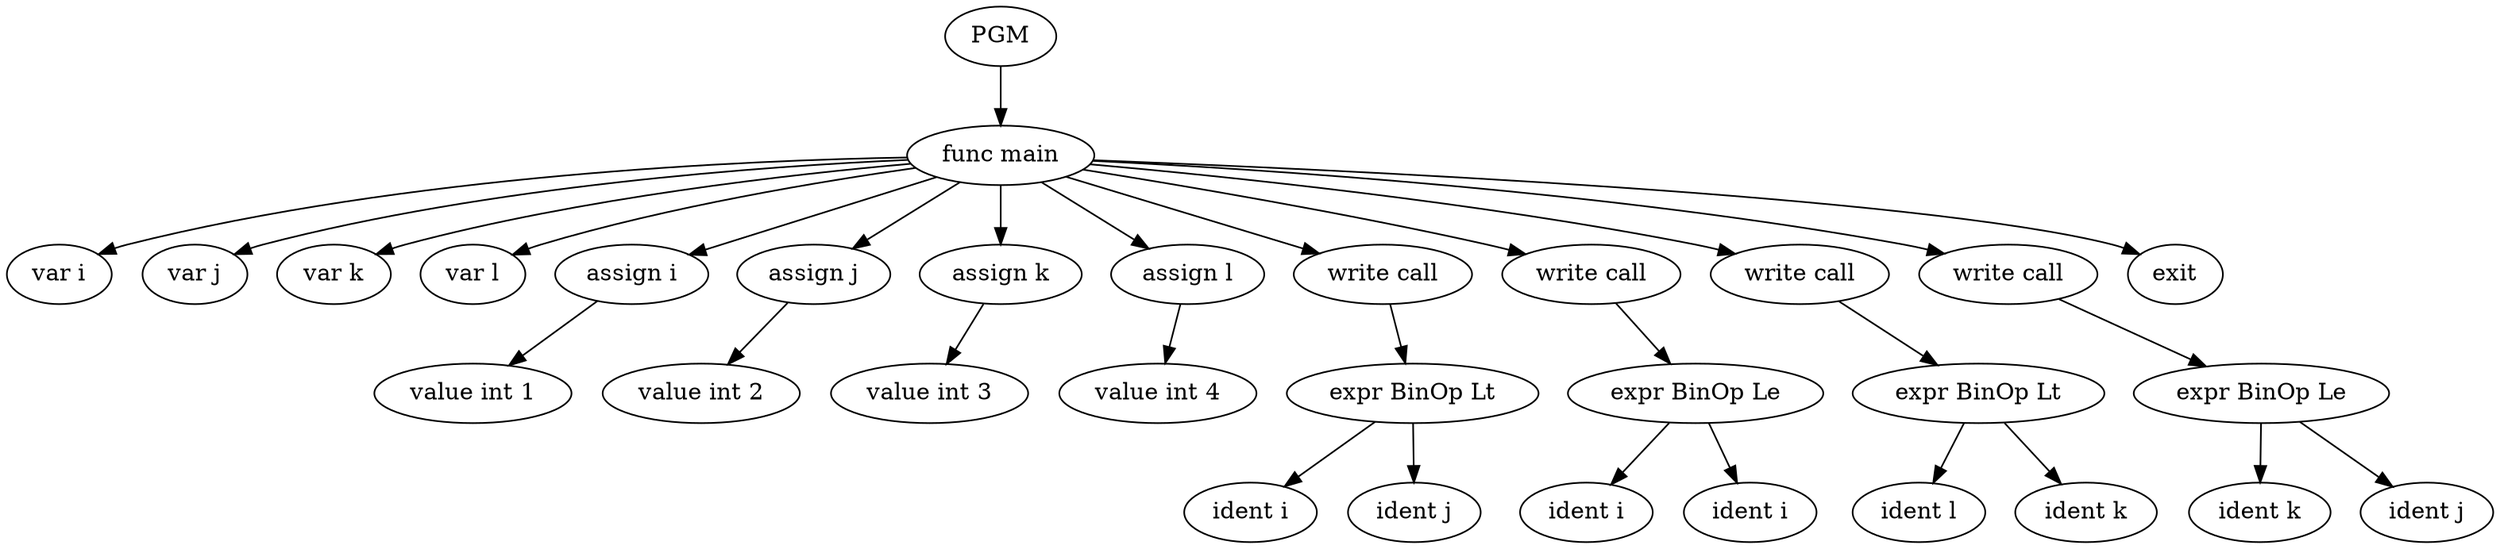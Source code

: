 digraph ast {
0[label = PGM, shape = ellipse]
1[label = "func main", shape = ellipse]
0 -> 1
2[label = "var i", shape = ellipse]
1 -> 2
3[label = "var j", shape = ellipse]
1 -> 3
4[label = "var k", shape = ellipse]
1 -> 4
5[label = "var l", shape = ellipse]
1 -> 5
6[label = "assign i", shape = ellipse]
1 -> 6
7[label = "value int 1", shape = ellipse]
6 -> 7
8[label = "assign j", shape = ellipse]
1 -> 8
9[label = "value int 2", shape = ellipse]
8 -> 9
10[label = "assign k", shape = ellipse]
1 -> 10
11[label = "value int 3", shape = ellipse]
10 -> 11
12[label = "assign l", shape = ellipse]
1 -> 12
13[label = "value int 4", shape = ellipse]
12 -> 13
14[label = "write call", shape = ellipse]
1 -> 14
15[label = "expr BinOp Lt", shape = ellipse]
14 -> 15
16[label = "ident i", shape = ellipse]
15 -> 16
17[label = "ident j", shape = ellipse]
15 -> 17
18[label = "write call", shape = ellipse]
1 -> 18
19[label = "expr BinOp Le", shape = ellipse]
18 -> 19
20[label = "ident i", shape = ellipse]
19 -> 20
21[label = "ident i", shape = ellipse]
19 -> 21
22[label = "write call", shape = ellipse]
1 -> 22
23[label = "expr BinOp Lt", shape = ellipse]
22 -> 23
24[label = "ident l", shape = ellipse]
23 -> 24
25[label = "ident k", shape = ellipse]
23 -> 25
26[label = "write call", shape = ellipse]
1 -> 26
27[label = "expr BinOp Le", shape = ellipse]
26 -> 27
28[label = "ident k", shape = ellipse]
27 -> 28
29[label = "ident j", shape = ellipse]
27 -> 29
30[label = "exit", shape = ellipse]
1 -> 30
}